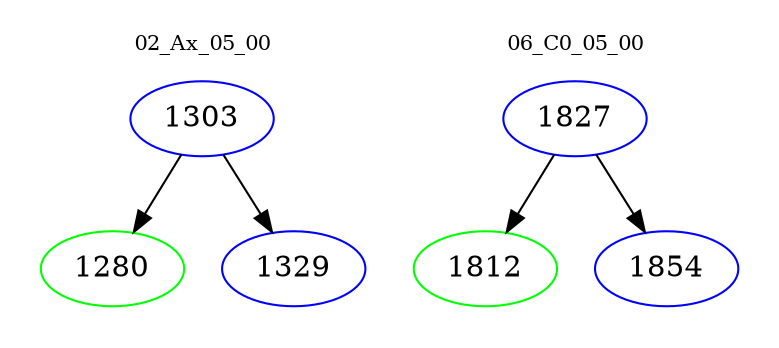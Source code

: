 digraph{
subgraph cluster_0 {
color = white
label = "02_Ax_05_00";
fontsize=10;
T0_1303 [label="1303", color="blue"]
T0_1303 -> T0_1280 [color="black"]
T0_1280 [label="1280", color="green"]
T0_1303 -> T0_1329 [color="black"]
T0_1329 [label="1329", color="blue"]
}
subgraph cluster_1 {
color = white
label = "06_C0_05_00";
fontsize=10;
T1_1827 [label="1827", color="blue"]
T1_1827 -> T1_1812 [color="black"]
T1_1812 [label="1812", color="green"]
T1_1827 -> T1_1854 [color="black"]
T1_1854 [label="1854", color="blue"]
}
}

